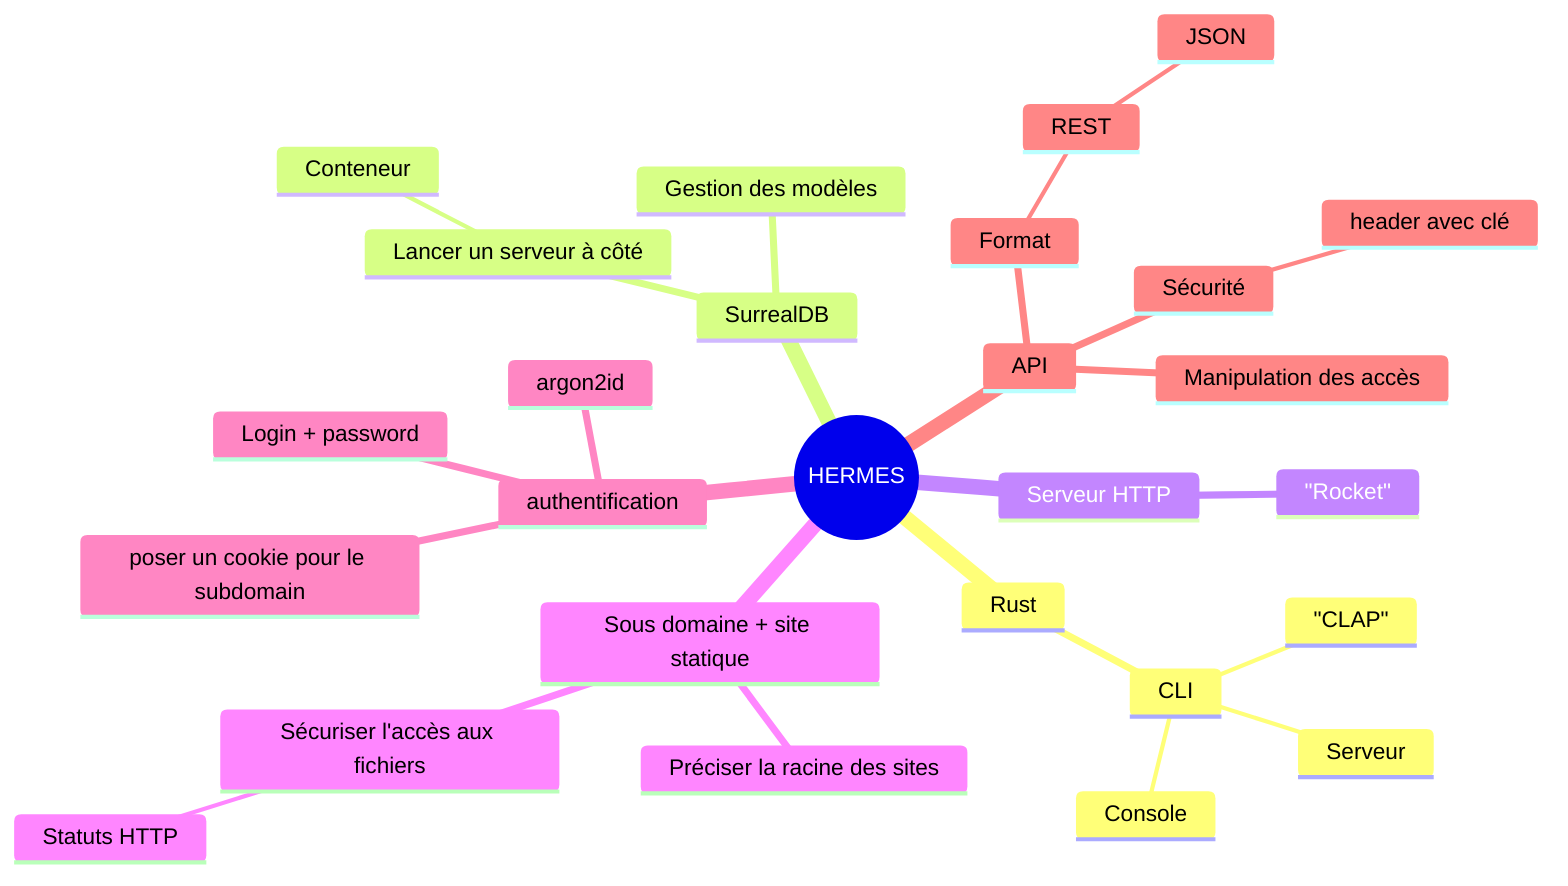 mindmap
  root((HERMES))
    %% technos
    Rust
        CLI
            Serveur
            Console
            "CLAP"
    SurrealDB
        Lancer un serveur à côté
            Conteneur
        Gestion des modèles
    %% concepts
    Serveur HTTP
        "Rocket"
    Sous domaine + site statique
        Préciser la racine des sites
        Sécuriser l'accès aux fichiers
            Statuts HTTP
    authentification
        Login + password
        argon2id
        poser un cookie pour le subdomain
    API
        Sécurité
            header avec clé
        Format
            REST
                JSON
        Manipulation des accès